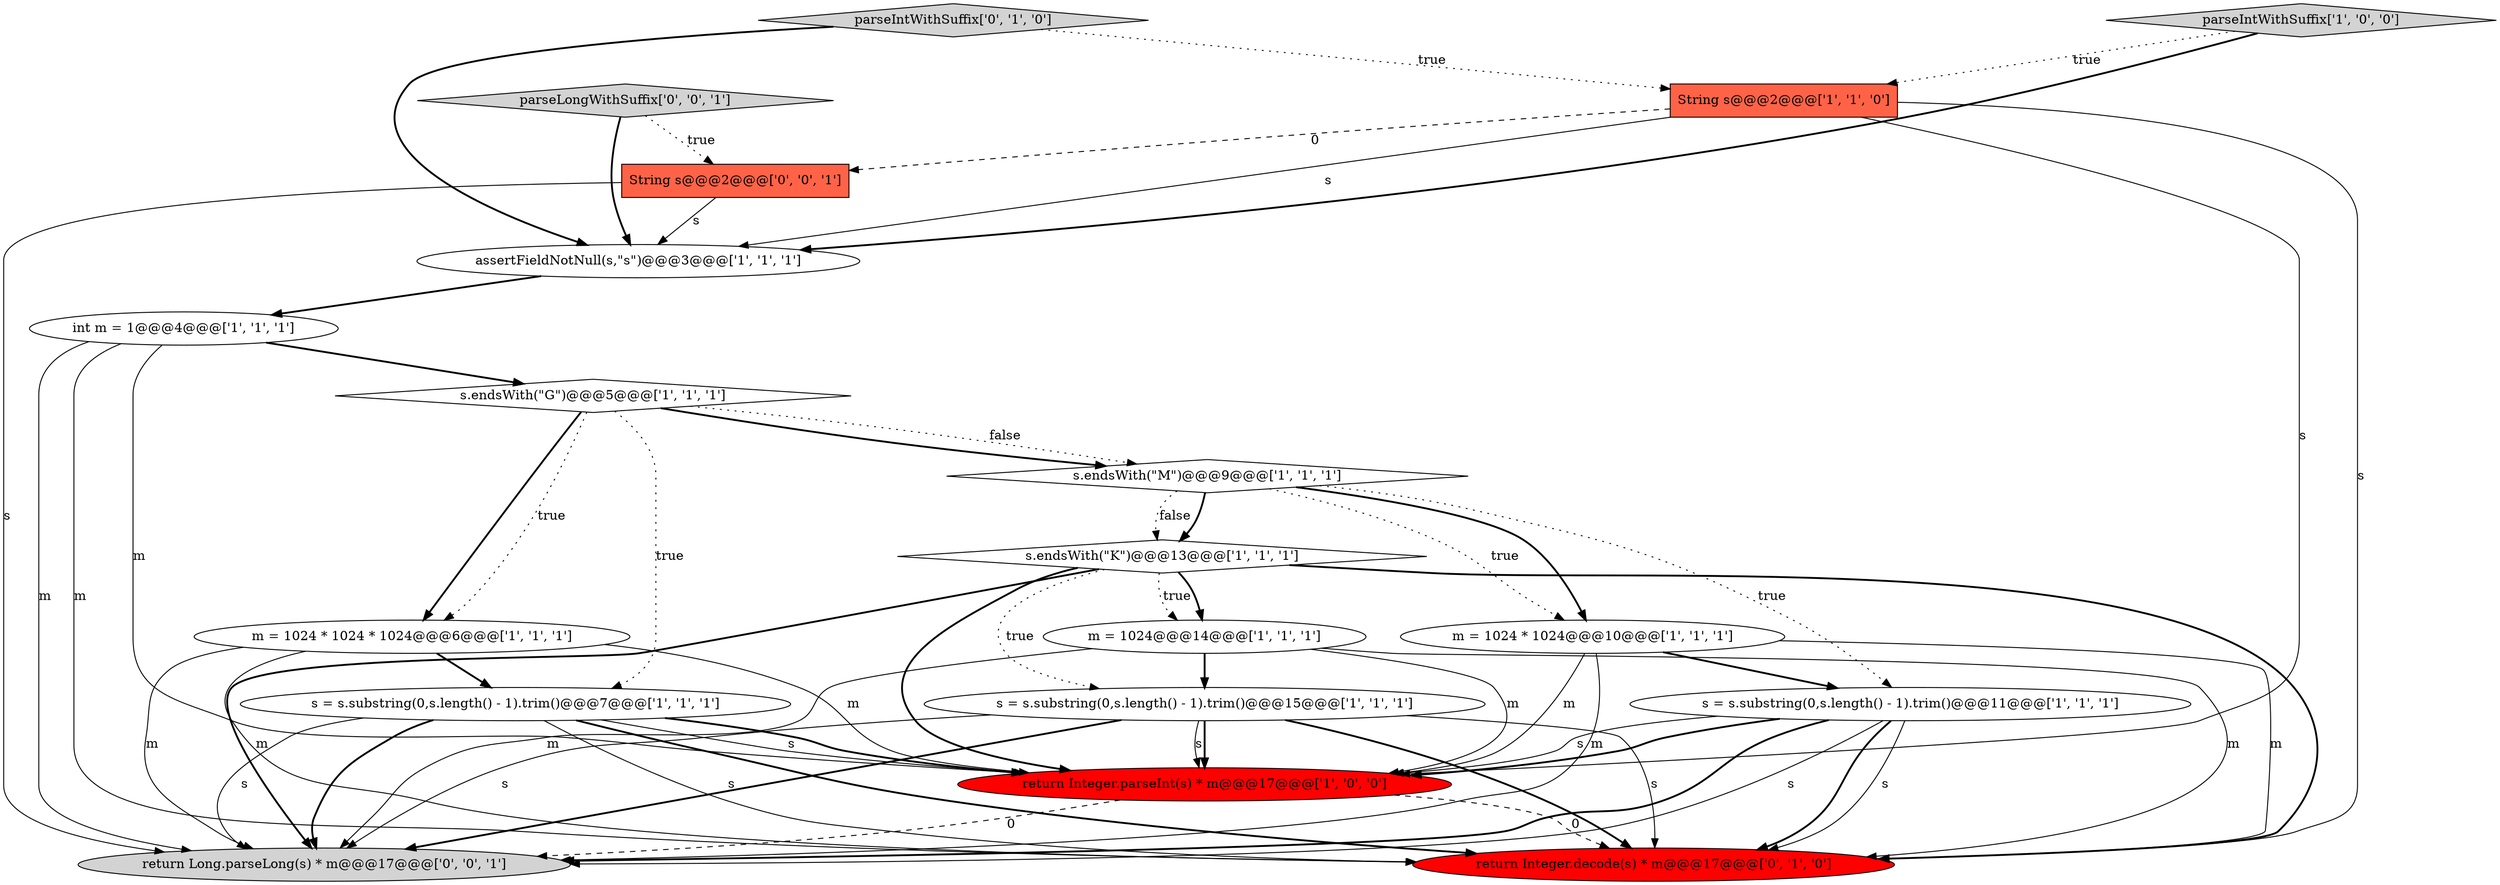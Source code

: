 digraph {
18 [style = filled, label = "parseLongWithSuffix['0', '0', '1']", fillcolor = lightgray, shape = diamond image = "AAA0AAABBB3BBB"];
6 [style = filled, label = "s.endsWith(\"K\")@@@13@@@['1', '1', '1']", fillcolor = white, shape = diamond image = "AAA0AAABBB1BBB"];
16 [style = filled, label = "return Long.parseLong(s) * m@@@17@@@['0', '0', '1']", fillcolor = lightgray, shape = ellipse image = "AAA0AAABBB3BBB"];
5 [style = filled, label = "s = s.substring(0,s.length() - 1).trim()@@@7@@@['1', '1', '1']", fillcolor = white, shape = ellipse image = "AAA0AAABBB1BBB"];
8 [style = filled, label = "m = 1024@@@14@@@['1', '1', '1']", fillcolor = white, shape = ellipse image = "AAA0AAABBB1BBB"];
7 [style = filled, label = "s = s.substring(0,s.length() - 1).trim()@@@15@@@['1', '1', '1']", fillcolor = white, shape = ellipse image = "AAA0AAABBB1BBB"];
11 [style = filled, label = "m = 1024 * 1024 * 1024@@@6@@@['1', '1', '1']", fillcolor = white, shape = ellipse image = "AAA0AAABBB1BBB"];
14 [style = filled, label = "parseIntWithSuffix['0', '1', '0']", fillcolor = lightgray, shape = diamond image = "AAA0AAABBB2BBB"];
15 [style = filled, label = "return Integer.decode(s) * m@@@17@@@['0', '1', '0']", fillcolor = red, shape = ellipse image = "AAA1AAABBB2BBB"];
12 [style = filled, label = "assertFieldNotNull(s,\"s\")@@@3@@@['1', '1', '1']", fillcolor = white, shape = ellipse image = "AAA0AAABBB1BBB"];
0 [style = filled, label = "s = s.substring(0,s.length() - 1).trim()@@@11@@@['1', '1', '1']", fillcolor = white, shape = ellipse image = "AAA0AAABBB1BBB"];
13 [style = filled, label = "parseIntWithSuffix['1', '0', '0']", fillcolor = lightgray, shape = diamond image = "AAA0AAABBB1BBB"];
9 [style = filled, label = "int m = 1@@@4@@@['1', '1', '1']", fillcolor = white, shape = ellipse image = "AAA0AAABBB1BBB"];
4 [style = filled, label = "s.endsWith(\"M\")@@@9@@@['1', '1', '1']", fillcolor = white, shape = diamond image = "AAA0AAABBB1BBB"];
3 [style = filled, label = "s.endsWith(\"G\")@@@5@@@['1', '1', '1']", fillcolor = white, shape = diamond image = "AAA0AAABBB1BBB"];
10 [style = filled, label = "String s@@@2@@@['1', '1', '0']", fillcolor = tomato, shape = box image = "AAA0AAABBB1BBB"];
17 [style = filled, label = "String s@@@2@@@['0', '0', '1']", fillcolor = tomato, shape = box image = "AAA0AAABBB3BBB"];
2 [style = filled, label = "return Integer.parseInt(s) * m@@@17@@@['1', '0', '0']", fillcolor = red, shape = ellipse image = "AAA1AAABBB1BBB"];
1 [style = filled, label = "m = 1024 * 1024@@@10@@@['1', '1', '1']", fillcolor = white, shape = ellipse image = "AAA0AAABBB1BBB"];
10->12 [style = solid, label="s"];
11->15 [style = solid, label="m"];
17->12 [style = solid, label="s"];
1->16 [style = solid, label="m"];
3->11 [style = dotted, label="true"];
9->2 [style = solid, label="m"];
8->15 [style = solid, label="m"];
0->16 [style = bold, label=""];
11->2 [style = solid, label="m"];
5->2 [style = solid, label="s"];
9->15 [style = solid, label="m"];
5->15 [style = solid, label="s"];
5->16 [style = solid, label="s"];
4->1 [style = dotted, label="true"];
8->16 [style = solid, label="m"];
0->2 [style = solid, label="s"];
4->6 [style = bold, label=""];
3->4 [style = dotted, label="false"];
1->2 [style = solid, label="m"];
4->0 [style = dotted, label="true"];
0->2 [style = bold, label=""];
3->11 [style = bold, label=""];
18->12 [style = bold, label=""];
5->15 [style = bold, label=""];
11->16 [style = solid, label="m"];
1->0 [style = bold, label=""];
7->16 [style = solid, label="s"];
7->2 [style = solid, label="s"];
12->9 [style = bold, label=""];
13->10 [style = dotted, label="true"];
3->4 [style = bold, label=""];
4->6 [style = dotted, label="false"];
0->15 [style = bold, label=""];
0->15 [style = solid, label="s"];
6->15 [style = bold, label=""];
8->7 [style = bold, label=""];
14->10 [style = dotted, label="true"];
6->2 [style = bold, label=""];
2->15 [style = dashed, label="0"];
5->16 [style = bold, label=""];
11->5 [style = bold, label=""];
9->16 [style = solid, label="m"];
5->2 [style = bold, label=""];
3->5 [style = dotted, label="true"];
13->12 [style = bold, label=""];
6->16 [style = bold, label=""];
7->2 [style = bold, label=""];
6->8 [style = dotted, label="true"];
2->16 [style = dashed, label="0"];
14->12 [style = bold, label=""];
0->16 [style = solid, label="s"];
8->2 [style = solid, label="m"];
6->8 [style = bold, label=""];
7->16 [style = bold, label=""];
10->17 [style = dashed, label="0"];
6->7 [style = dotted, label="true"];
9->3 [style = bold, label=""];
7->15 [style = bold, label=""];
10->15 [style = solid, label="s"];
4->1 [style = bold, label=""];
18->17 [style = dotted, label="true"];
1->15 [style = solid, label="m"];
10->2 [style = solid, label="s"];
7->15 [style = solid, label="s"];
17->16 [style = solid, label="s"];
}
